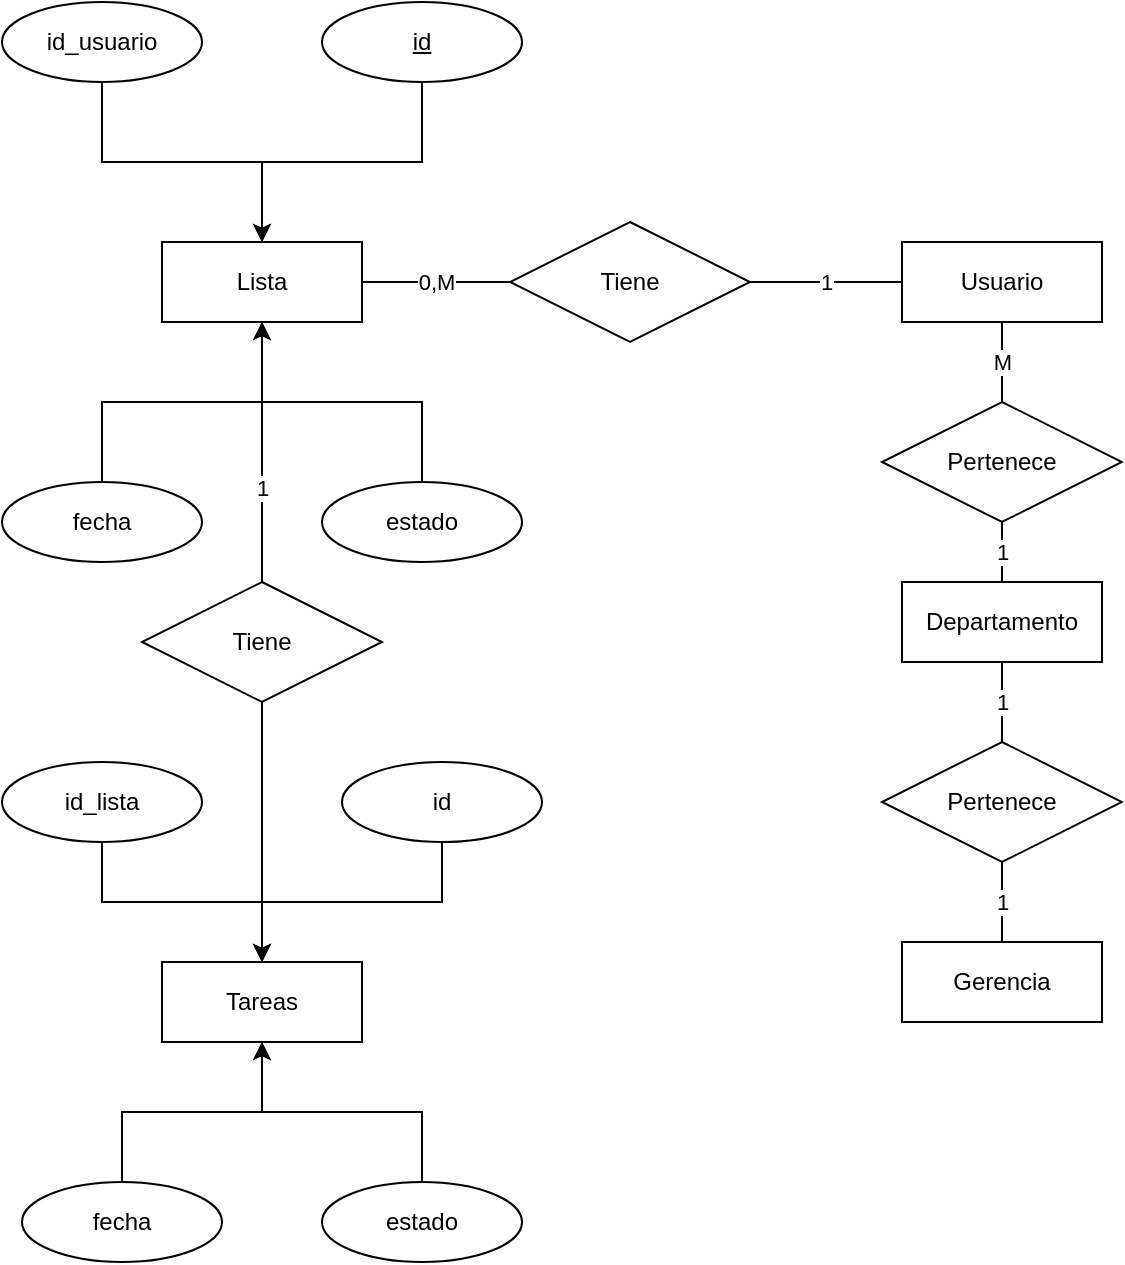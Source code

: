 <mxfile version="13.7.3" type="device"><diagram id="Qnll7bDZO4IpbH6mDYzB" name="Página-1"><mxGraphModel dx="868" dy="510" grid="1" gridSize="10" guides="1" tooltips="1" connect="1" arrows="1" fold="1" page="1" pageScale="1" pageWidth="827" pageHeight="1169" math="0" shadow="0"><root><mxCell id="0"/><mxCell id="1" parent="0"/><mxCell id="NtAp4JCgUNP_lH4_uarC-3" value="Lista" style="whiteSpace=wrap;html=1;align=center;" vertex="1" parent="1"><mxGeometry x="240" y="350" width="100" height="40" as="geometry"/></mxCell><mxCell id="NtAp4JCgUNP_lH4_uarC-6" value="Gerencia&lt;br&gt;" style="whiteSpace=wrap;html=1;align=center;" vertex="1" parent="1"><mxGeometry x="610" y="700" width="100" height="40" as="geometry"/></mxCell><mxCell id="NtAp4JCgUNP_lH4_uarC-56" value="1&lt;br&gt;" style="edgeStyle=none;rounded=0;sketch=0;orthogonalLoop=1;jettySize=auto;html=1;shadow=0;endArrow=none;endFill=0;" edge="1" parent="1" source="NtAp4JCgUNP_lH4_uarC-11" target="NtAp4JCgUNP_lH4_uarC-54"><mxGeometry relative="1" as="geometry"/></mxCell><mxCell id="NtAp4JCgUNP_lH4_uarC-11" value="Departamento" style="whiteSpace=wrap;html=1;align=center;" vertex="1" parent="1"><mxGeometry x="610" y="520" width="100" height="40" as="geometry"/></mxCell><mxCell id="NtAp4JCgUNP_lH4_uarC-24" value="1" style="edgeStyle=orthogonalEdgeStyle;rounded=0;orthogonalLoop=1;jettySize=auto;html=1;endArrow=none;endFill=0;" edge="1" parent="1" source="NtAp4JCgUNP_lH4_uarC-12" target="NtAp4JCgUNP_lH4_uarC-18"><mxGeometry relative="1" as="geometry"/></mxCell><mxCell id="NtAp4JCgUNP_lH4_uarC-52" value="M" style="edgeStyle=elbowEdgeStyle;rounded=0;sketch=0;orthogonalLoop=1;jettySize=auto;elbow=vertical;html=1;shadow=0;endArrow=none;endFill=0;" edge="1" parent="1" source="NtAp4JCgUNP_lH4_uarC-12" target="NtAp4JCgUNP_lH4_uarC-46"><mxGeometry relative="1" as="geometry"/></mxCell><mxCell id="NtAp4JCgUNP_lH4_uarC-12" value="Usuario" style="whiteSpace=wrap;html=1;align=center;" vertex="1" parent="1"><mxGeometry x="610" y="350" width="100" height="40" as="geometry"/></mxCell><mxCell id="NtAp4JCgUNP_lH4_uarC-44" style="edgeStyle=elbowEdgeStyle;rounded=0;orthogonalLoop=1;jettySize=auto;elbow=vertical;html=1;entryX=0.5;entryY=0;entryDx=0;entryDy=0;" edge="1" parent="1" source="NtAp4JCgUNP_lH4_uarC-14" target="NtAp4JCgUNP_lH4_uarC-3"><mxGeometry relative="1" as="geometry"/></mxCell><mxCell id="NtAp4JCgUNP_lH4_uarC-14" value="id_usuario" style="ellipse;whiteSpace=wrap;html=1;align=center;" vertex="1" parent="1"><mxGeometry x="160" y="230" width="100" height="40" as="geometry"/></mxCell><mxCell id="NtAp4JCgUNP_lH4_uarC-49" style="edgeStyle=elbowEdgeStyle;rounded=0;sketch=0;orthogonalLoop=1;jettySize=auto;elbow=vertical;html=1;entryX=0.5;entryY=1;entryDx=0;entryDy=0;shadow=0;" edge="1" parent="1" source="NtAp4JCgUNP_lH4_uarC-15" target="NtAp4JCgUNP_lH4_uarC-3"><mxGeometry relative="1" as="geometry"/></mxCell><mxCell id="NtAp4JCgUNP_lH4_uarC-15" value="fecha" style="ellipse;whiteSpace=wrap;html=1;align=center;" vertex="1" parent="1"><mxGeometry x="160" y="470" width="100" height="40" as="geometry"/></mxCell><mxCell id="NtAp4JCgUNP_lH4_uarC-50" style="edgeStyle=elbowEdgeStyle;rounded=0;sketch=0;orthogonalLoop=1;jettySize=auto;elbow=vertical;html=1;shadow=0;exitX=0.5;exitY=0;exitDx=0;exitDy=0;" edge="1" parent="1" source="NtAp4JCgUNP_lH4_uarC-57"><mxGeometry relative="1" as="geometry"><mxPoint x="290" y="390" as="targetPoint"/><mxPoint x="350" y="450" as="sourcePoint"/></mxGeometry></mxCell><mxCell id="NtAp4JCgUNP_lH4_uarC-45" style="edgeStyle=elbowEdgeStyle;rounded=0;orthogonalLoop=1;jettySize=auto;elbow=vertical;html=1;" edge="1" parent="1" source="NtAp4JCgUNP_lH4_uarC-17"><mxGeometry relative="1" as="geometry"><mxPoint x="290" y="350" as="targetPoint"/></mxGeometry></mxCell><mxCell id="NtAp4JCgUNP_lH4_uarC-17" value="id&lt;br&gt;" style="ellipse;whiteSpace=wrap;html=1;align=center;fontStyle=4;" vertex="1" parent="1"><mxGeometry x="320" y="230" width="100" height="40" as="geometry"/></mxCell><mxCell id="NtAp4JCgUNP_lH4_uarC-25" value="0,M" style="edgeStyle=orthogonalEdgeStyle;rounded=0;orthogonalLoop=1;jettySize=auto;html=1;shadow=0;sketch=0;endArrow=none;endFill=0;" edge="1" parent="1" source="NtAp4JCgUNP_lH4_uarC-18" target="NtAp4JCgUNP_lH4_uarC-3"><mxGeometry relative="1" as="geometry"/></mxCell><mxCell id="NtAp4JCgUNP_lH4_uarC-18" value="Tiene" style="shape=rhombus;perimeter=rhombusPerimeter;whiteSpace=wrap;html=1;align=center;" vertex="1" parent="1"><mxGeometry x="414" y="340" width="120" height="60" as="geometry"/></mxCell><mxCell id="NtAp4JCgUNP_lH4_uarC-53" value="1&lt;br&gt;" style="rounded=0;sketch=0;orthogonalLoop=1;jettySize=auto;elbow=vertical;html=1;shadow=0;endArrow=none;endFill=0;" edge="1" parent="1" source="NtAp4JCgUNP_lH4_uarC-46" target="NtAp4JCgUNP_lH4_uarC-11"><mxGeometry relative="1" as="geometry"/></mxCell><mxCell id="NtAp4JCgUNP_lH4_uarC-46" value="Pertenece" style="shape=rhombus;perimeter=rhombusPerimeter;whiteSpace=wrap;html=1;align=center;" vertex="1" parent="1"><mxGeometry x="600" y="430" width="120" height="60" as="geometry"/></mxCell><mxCell id="NtAp4JCgUNP_lH4_uarC-48" style="edgeStyle=elbowEdgeStyle;rounded=0;sketch=0;orthogonalLoop=1;jettySize=auto;elbow=vertical;html=1;exitX=0.5;exitY=1;exitDx=0;exitDy=0;shadow=1;" edge="1" parent="1" source="NtAp4JCgUNP_lH4_uarC-15" target="NtAp4JCgUNP_lH4_uarC-15"><mxGeometry relative="1" as="geometry"/></mxCell><mxCell id="NtAp4JCgUNP_lH4_uarC-58" value="" style="edgeStyle=none;rounded=0;sketch=0;orthogonalLoop=1;jettySize=auto;html=1;shadow=0;endArrow=none;endFill=0;entryX=0.5;entryY=1;entryDx=0;entryDy=0;" edge="1" parent="1" source="NtAp4JCgUNP_lH4_uarC-51" target="NtAp4JCgUNP_lH4_uarC-3"><mxGeometry relative="1" as="geometry"><mxPoint x="290" y="450" as="targetPoint"/><Array as="points"><mxPoint x="290" y="490"/></Array></mxGeometry></mxCell><mxCell id="NtAp4JCgUNP_lH4_uarC-59" value="1&lt;br&gt;" style="edgeLabel;html=1;align=center;verticalAlign=middle;resizable=0;points=[];" vertex="1" connectable="0" parent="NtAp4JCgUNP_lH4_uarC-58"><mxGeometry x="-0.274" relative="1" as="geometry"><mxPoint as="offset"/></mxGeometry></mxCell><mxCell id="NtAp4JCgUNP_lH4_uarC-64" style="edgeStyle=orthogonalEdgeStyle;rounded=0;sketch=0;orthogonalLoop=1;jettySize=auto;html=1;entryX=0.5;entryY=0;entryDx=0;entryDy=0;shadow=0;endArrow=classic;endFill=1;" edge="1" parent="1" source="NtAp4JCgUNP_lH4_uarC-51" target="NtAp4JCgUNP_lH4_uarC-63"><mxGeometry relative="1" as="geometry"/></mxCell><mxCell id="NtAp4JCgUNP_lH4_uarC-51" value="Tiene" style="shape=rhombus;perimeter=rhombusPerimeter;whiteSpace=wrap;html=1;align=center;" vertex="1" parent="1"><mxGeometry x="230" y="520" width="120" height="60" as="geometry"/></mxCell><mxCell id="NtAp4JCgUNP_lH4_uarC-55" value="1" style="edgeStyle=none;rounded=0;sketch=0;orthogonalLoop=1;jettySize=auto;html=1;shadow=0;endArrow=none;endFill=0;" edge="1" parent="1" source="NtAp4JCgUNP_lH4_uarC-54" target="NtAp4JCgUNP_lH4_uarC-6"><mxGeometry relative="1" as="geometry"/></mxCell><mxCell id="NtAp4JCgUNP_lH4_uarC-54" value="Pertenece" style="shape=rhombus;perimeter=rhombusPerimeter;whiteSpace=wrap;html=1;align=center;" vertex="1" parent="1"><mxGeometry x="600" y="600" width="120" height="60" as="geometry"/></mxCell><mxCell id="NtAp4JCgUNP_lH4_uarC-57" value="estado" style="ellipse;whiteSpace=wrap;html=1;align=center;" vertex="1" parent="1"><mxGeometry x="320" y="470" width="100" height="40" as="geometry"/></mxCell><mxCell id="NtAp4JCgUNP_lH4_uarC-65" style="edgeStyle=orthogonalEdgeStyle;rounded=0;sketch=0;orthogonalLoop=1;jettySize=auto;html=1;entryX=0.5;entryY=0;entryDx=0;entryDy=0;shadow=0;endArrow=classic;endFill=1;" edge="1" parent="1" source="NtAp4JCgUNP_lH4_uarC-60" target="NtAp4JCgUNP_lH4_uarC-63"><mxGeometry relative="1" as="geometry"/></mxCell><mxCell id="NtAp4JCgUNP_lH4_uarC-60" value="id_lista" style="ellipse;whiteSpace=wrap;html=1;align=center;" vertex="1" parent="1"><mxGeometry x="160" y="610" width="100" height="40" as="geometry"/></mxCell><mxCell id="NtAp4JCgUNP_lH4_uarC-67" style="edgeStyle=orthogonalEdgeStyle;rounded=0;sketch=0;orthogonalLoop=1;jettySize=auto;html=1;entryX=0.5;entryY=0;entryDx=0;entryDy=0;shadow=0;endArrow=classic;endFill=1;" edge="1" parent="1" source="NtAp4JCgUNP_lH4_uarC-61" target="NtAp4JCgUNP_lH4_uarC-63"><mxGeometry relative="1" as="geometry"/></mxCell><mxCell id="NtAp4JCgUNP_lH4_uarC-61" value="id" style="ellipse;whiteSpace=wrap;html=1;align=center;" vertex="1" parent="1"><mxGeometry x="330" y="610" width="100" height="40" as="geometry"/></mxCell><mxCell id="NtAp4JCgUNP_lH4_uarC-63" value="Tareas" style="whiteSpace=wrap;html=1;align=center;" vertex="1" parent="1"><mxGeometry x="240" y="710" width="100" height="40" as="geometry"/></mxCell><mxCell id="NtAp4JCgUNP_lH4_uarC-70" style="edgeStyle=orthogonalEdgeStyle;rounded=0;sketch=0;orthogonalLoop=1;jettySize=auto;html=1;shadow=0;endArrow=classic;endFill=1;" edge="1" parent="1" source="NtAp4JCgUNP_lH4_uarC-68" target="NtAp4JCgUNP_lH4_uarC-63"><mxGeometry relative="1" as="geometry"/></mxCell><mxCell id="NtAp4JCgUNP_lH4_uarC-68" value="fecha" style="ellipse;whiteSpace=wrap;html=1;align=center;" vertex="1" parent="1"><mxGeometry x="170" y="820" width="100" height="40" as="geometry"/></mxCell><mxCell id="NtAp4JCgUNP_lH4_uarC-71" style="edgeStyle=orthogonalEdgeStyle;rounded=0;sketch=0;orthogonalLoop=1;jettySize=auto;html=1;entryX=0.5;entryY=1;entryDx=0;entryDy=0;shadow=0;endArrow=classic;endFill=1;" edge="1" parent="1" source="NtAp4JCgUNP_lH4_uarC-69" target="NtAp4JCgUNP_lH4_uarC-63"><mxGeometry relative="1" as="geometry"/></mxCell><mxCell id="NtAp4JCgUNP_lH4_uarC-69" value="estado" style="ellipse;whiteSpace=wrap;html=1;align=center;" vertex="1" parent="1"><mxGeometry x="320" y="820" width="100" height="40" as="geometry"/></mxCell></root></mxGraphModel></diagram></mxfile>